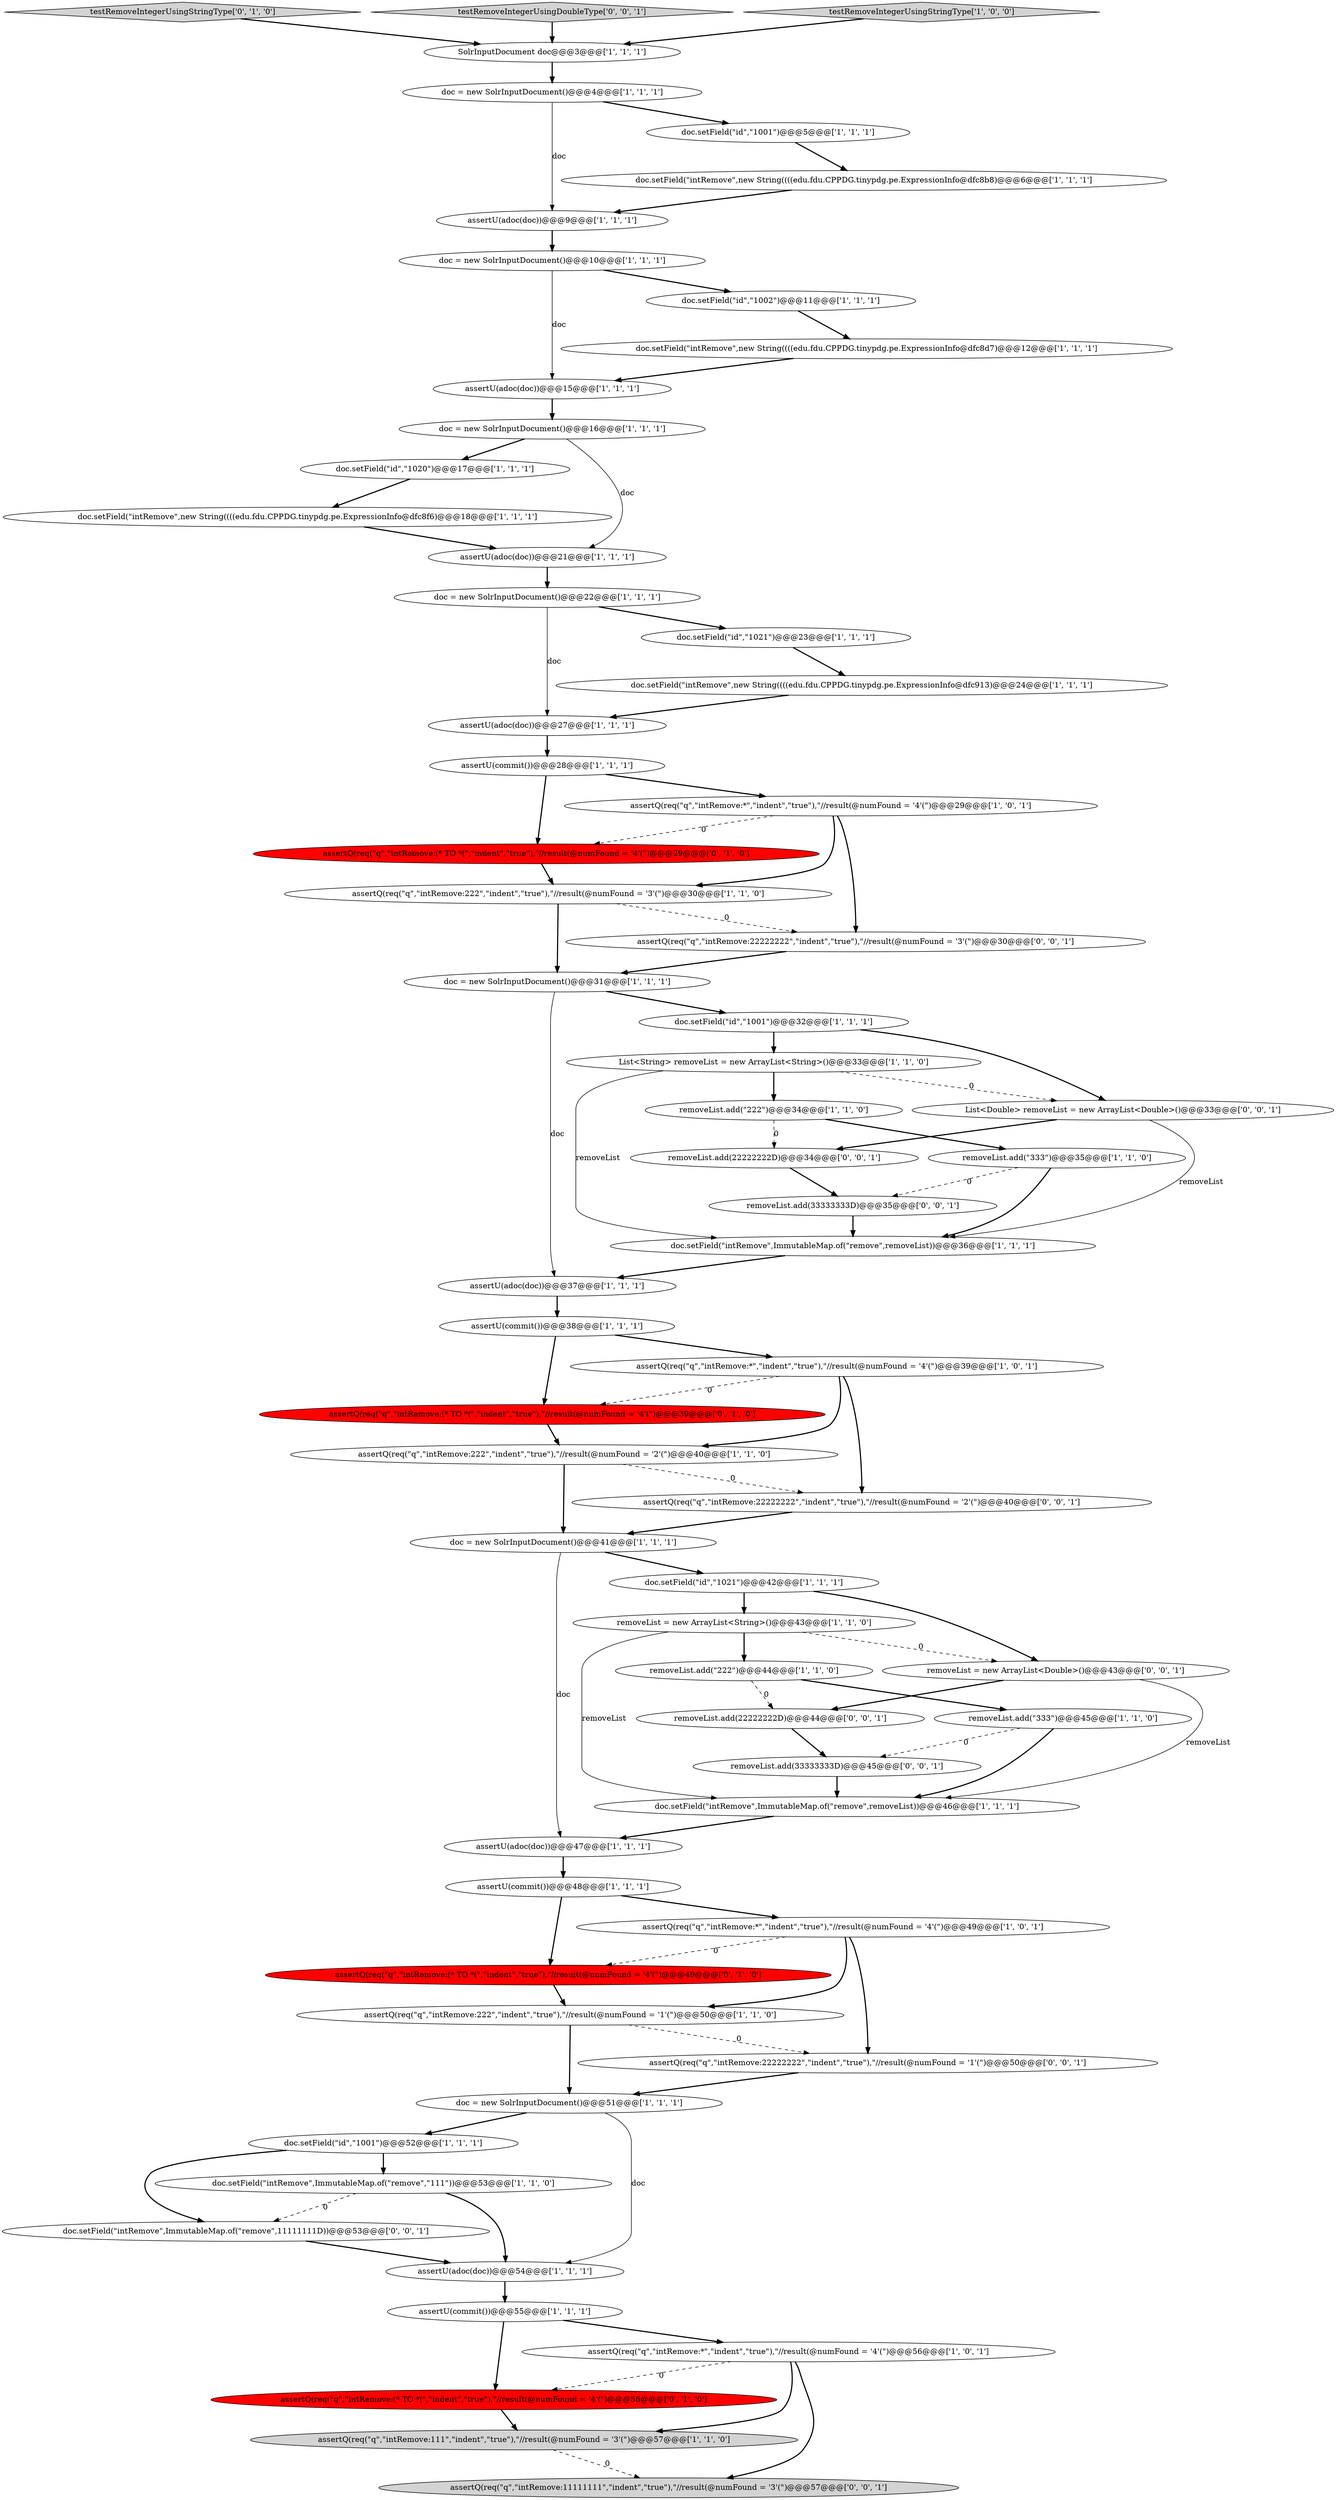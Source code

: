 digraph {
59 [style = filled, label = "removeList.add(22222222D)@@@44@@@['0', '0', '1']", fillcolor = white, shape = ellipse image = "AAA0AAABBB3BBB"];
41 [style = filled, label = "removeList.add(\"333\")@@@45@@@['1', '1', '0']", fillcolor = white, shape = ellipse image = "AAA0AAABBB1BBB"];
16 [style = filled, label = "doc = new SolrInputDocument()@@@41@@@['1', '1', '1']", fillcolor = white, shape = ellipse image = "AAA0AAABBB1BBB"];
60 [style = filled, label = "assertQ(req(\"q\",\"intRemove:22222222\",\"indent\",\"true\"),\"//result(@numFound = '2'(\")@@@40@@@['0', '0', '1']", fillcolor = white, shape = ellipse image = "AAA0AAABBB3BBB"];
63 [style = filled, label = "doc.setField(\"intRemove\",ImmutableMap.of(\"remove\",11111111D))@@@53@@@['0', '0', '1']", fillcolor = white, shape = ellipse image = "AAA0AAABBB3BBB"];
3 [style = filled, label = "assertQ(req(\"q\",\"intRemove:222\",\"indent\",\"true\"),\"//result(@numFound = '1'(\")@@@50@@@['1', '1', '0']", fillcolor = white, shape = ellipse image = "AAA0AAABBB1BBB"];
9 [style = filled, label = "doc.setField(\"id\",\"1020\")@@@17@@@['1', '1', '1']", fillcolor = white, shape = ellipse image = "AAA0AAABBB1BBB"];
32 [style = filled, label = "doc = new SolrInputDocument()@@@51@@@['1', '1', '1']", fillcolor = white, shape = ellipse image = "AAA0AAABBB1BBB"];
49 [style = filled, label = "assertQ(req(\"q\",\"intRemove:(* TO *(\",\"indent\",\"true\"),\"//result(@numFound = '4'(\")@@@29@@@['0', '1', '0']", fillcolor = red, shape = ellipse image = "AAA1AAABBB2BBB"];
12 [style = filled, label = "doc = new SolrInputDocument()@@@4@@@['1', '1', '1']", fillcolor = white, shape = ellipse image = "AAA0AAABBB1BBB"];
7 [style = filled, label = "assertQ(req(\"q\",\"intRemove:222\",\"indent\",\"true\"),\"//result(@numFound = '3'(\")@@@30@@@['1', '1', '0']", fillcolor = white, shape = ellipse image = "AAA0AAABBB1BBB"];
38 [style = filled, label = "doc = new SolrInputDocument()@@@10@@@['1', '1', '1']", fillcolor = white, shape = ellipse image = "AAA0AAABBB1BBB"];
39 [style = filled, label = "assertU(commit())@@@48@@@['1', '1', '1']", fillcolor = white, shape = ellipse image = "AAA0AAABBB1BBB"];
48 [style = filled, label = "assertQ(req(\"q\",\"intRemove:(* TO *(\",\"indent\",\"true\"),\"//result(@numFound = '4'(\")@@@49@@@['0', '1', '0']", fillcolor = red, shape = ellipse image = "AAA1AAABBB2BBB"];
17 [style = filled, label = "List<String> removeList = new ArrayList<String>()@@@33@@@['1', '1', '0']", fillcolor = white, shape = ellipse image = "AAA0AAABBB1BBB"];
53 [style = filled, label = "removeList = new ArrayList<Double>()@@@43@@@['0', '0', '1']", fillcolor = white, shape = ellipse image = "AAA0AAABBB3BBB"];
46 [style = filled, label = "assertU(adoc(doc))@@@9@@@['1', '1', '1']", fillcolor = white, shape = ellipse image = "AAA0AAABBB1BBB"];
64 [style = filled, label = "removeList.add(22222222D)@@@34@@@['0', '0', '1']", fillcolor = white, shape = ellipse image = "AAA0AAABBB3BBB"];
50 [style = filled, label = "assertQ(req(\"q\",\"intRemove:(* TO *(\",\"indent\",\"true\"),\"//result(@numFound = '4'(\")@@@39@@@['0', '1', '0']", fillcolor = red, shape = ellipse image = "AAA1AAABBB2BBB"];
8 [style = filled, label = "doc = new SolrInputDocument()@@@31@@@['1', '1', '1']", fillcolor = white, shape = ellipse image = "AAA0AAABBB1BBB"];
13 [style = filled, label = "doc.setField(\"intRemove\",new String((((edu.fdu.CPPDG.tinypdg.pe.ExpressionInfo@dfc8f6)@@@18@@@['1', '1', '1']", fillcolor = white, shape = ellipse image = "AAA0AAABBB1BBB"];
42 [style = filled, label = "assertQ(req(\"q\",\"intRemove:111\",\"indent\",\"true\"),\"//result(@numFound = '3'(\")@@@57@@@['1', '1', '0']", fillcolor = lightgray, shape = ellipse image = "AAA0AAABBB1BBB"];
14 [style = filled, label = "doc = new SolrInputDocument()@@@16@@@['1', '1', '1']", fillcolor = white, shape = ellipse image = "AAA0AAABBB1BBB"];
4 [style = filled, label = "assertQ(req(\"q\",\"intRemove:*\",\"indent\",\"true\"),\"//result(@numFound = '4'(\")@@@29@@@['1', '0', '1']", fillcolor = white, shape = ellipse image = "AAA0AAABBB1BBB"];
1 [style = filled, label = "doc.setField(\"intRemove\",ImmutableMap.of(\"remove\",removeList))@@@46@@@['1', '1', '1']", fillcolor = white, shape = ellipse image = "AAA0AAABBB1BBB"];
36 [style = filled, label = "removeList.add(\"222\")@@@44@@@['1', '1', '0']", fillcolor = white, shape = ellipse image = "AAA0AAABBB1BBB"];
0 [style = filled, label = "assertU(adoc(doc))@@@21@@@['1', '1', '1']", fillcolor = white, shape = ellipse image = "AAA0AAABBB1BBB"];
29 [style = filled, label = "assertQ(req(\"q\",\"intRemove:*\",\"indent\",\"true\"),\"//result(@numFound = '4'(\")@@@49@@@['1', '0', '1']", fillcolor = white, shape = ellipse image = "AAA0AAABBB1BBB"];
35 [style = filled, label = "doc.setField(\"id\",\"1021\")@@@23@@@['1', '1', '1']", fillcolor = white, shape = ellipse image = "AAA0AAABBB1BBB"];
61 [style = filled, label = "removeList.add(33333333D)@@@45@@@['0', '0', '1']", fillcolor = white, shape = ellipse image = "AAA0AAABBB3BBB"];
6 [style = filled, label = "doc.setField(\"id\",\"1002\")@@@11@@@['1', '1', '1']", fillcolor = white, shape = ellipse image = "AAA0AAABBB1BBB"];
22 [style = filled, label = "assertU(adoc(doc))@@@15@@@['1', '1', '1']", fillcolor = white, shape = ellipse image = "AAA0AAABBB1BBB"];
37 [style = filled, label = "doc.setField(\"intRemove\",new String((((edu.fdu.CPPDG.tinypdg.pe.ExpressionInfo@dfc8b8)@@@6@@@['1', '1', '1']", fillcolor = white, shape = ellipse image = "AAA0AAABBB1BBB"];
51 [style = filled, label = "testRemoveIntegerUsingStringType['0', '1', '0']", fillcolor = lightgray, shape = diamond image = "AAA0AAABBB2BBB"];
58 [style = filled, label = "testRemoveIntegerUsingDoubleType['0', '0', '1']", fillcolor = lightgray, shape = diamond image = "AAA0AAABBB3BBB"];
54 [style = filled, label = "assertQ(req(\"q\",\"intRemove:22222222\",\"indent\",\"true\"),\"//result(@numFound = '1'(\")@@@50@@@['0', '0', '1']", fillcolor = white, shape = ellipse image = "AAA0AAABBB3BBB"];
30 [style = filled, label = "assertU(commit())@@@55@@@['1', '1', '1']", fillcolor = white, shape = ellipse image = "AAA0AAABBB1BBB"];
26 [style = filled, label = "SolrInputDocument doc@@@3@@@['1', '1', '1']", fillcolor = white, shape = ellipse image = "AAA0AAABBB1BBB"];
62 [style = filled, label = "List<Double> removeList = new ArrayList<Double>()@@@33@@@['0', '0', '1']", fillcolor = white, shape = ellipse image = "AAA0AAABBB3BBB"];
55 [style = filled, label = "removeList.add(33333333D)@@@35@@@['0', '0', '1']", fillcolor = white, shape = ellipse image = "AAA0AAABBB3BBB"];
34 [style = filled, label = "doc.setField(\"id\",\"1001\")@@@5@@@['1', '1', '1']", fillcolor = white, shape = ellipse image = "AAA0AAABBB1BBB"];
10 [style = filled, label = "doc = new SolrInputDocument()@@@22@@@['1', '1', '1']", fillcolor = white, shape = ellipse image = "AAA0AAABBB1BBB"];
21 [style = filled, label = "assertQ(req(\"q\",\"intRemove:*\",\"indent\",\"true\"),\"//result(@numFound = '4'(\")@@@39@@@['1', '0', '1']", fillcolor = white, shape = ellipse image = "AAA0AAABBB1BBB"];
2 [style = filled, label = "assertQ(req(\"q\",\"intRemove:222\",\"indent\",\"true\"),\"//result(@numFound = '2'(\")@@@40@@@['1', '1', '0']", fillcolor = white, shape = ellipse image = "AAA0AAABBB1BBB"];
44 [style = filled, label = "assertU(adoc(doc))@@@27@@@['1', '1', '1']", fillcolor = white, shape = ellipse image = "AAA0AAABBB1BBB"];
43 [style = filled, label = "doc.setField(\"intRemove\",new String((((edu.fdu.CPPDG.tinypdg.pe.ExpressionInfo@dfc8d7)@@@12@@@['1', '1', '1']", fillcolor = white, shape = ellipse image = "AAA0AAABBB1BBB"];
20 [style = filled, label = "doc.setField(\"id\",\"1001\")@@@32@@@['1', '1', '1']", fillcolor = white, shape = ellipse image = "AAA0AAABBB1BBB"];
28 [style = filled, label = "removeList.add(\"333\")@@@35@@@['1', '1', '0']", fillcolor = white, shape = ellipse image = "AAA0AAABBB1BBB"];
18 [style = filled, label = "assertU(adoc(doc))@@@54@@@['1', '1', '1']", fillcolor = white, shape = ellipse image = "AAA0AAABBB1BBB"];
56 [style = filled, label = "assertQ(req(\"q\",\"intRemove:11111111\",\"indent\",\"true\"),\"//result(@numFound = '3'(\")@@@57@@@['0', '0', '1']", fillcolor = lightgray, shape = ellipse image = "AAA0AAABBB3BBB"];
40 [style = filled, label = "assertU(commit())@@@38@@@['1', '1', '1']", fillcolor = white, shape = ellipse image = "AAA0AAABBB1BBB"];
25 [style = filled, label = "removeList = new ArrayList<String>()@@@43@@@['1', '1', '0']", fillcolor = white, shape = ellipse image = "AAA0AAABBB1BBB"];
24 [style = filled, label = "assertU(adoc(doc))@@@37@@@['1', '1', '1']", fillcolor = white, shape = ellipse image = "AAA0AAABBB1BBB"];
11 [style = filled, label = "testRemoveIntegerUsingStringType['1', '0', '0']", fillcolor = lightgray, shape = diamond image = "AAA0AAABBB1BBB"];
19 [style = filled, label = "doc.setField(\"id\",\"1021\")@@@42@@@['1', '1', '1']", fillcolor = white, shape = ellipse image = "AAA0AAABBB1BBB"];
57 [style = filled, label = "assertQ(req(\"q\",\"intRemove:22222222\",\"indent\",\"true\"),\"//result(@numFound = '3'(\")@@@30@@@['0', '0', '1']", fillcolor = white, shape = ellipse image = "AAA0AAABBB3BBB"];
27 [style = filled, label = "assertU(commit())@@@28@@@['1', '1', '1']", fillcolor = white, shape = ellipse image = "AAA0AAABBB1BBB"];
31 [style = filled, label = "doc.setField(\"intRemove\",ImmutableMap.of(\"remove\",\"111\"))@@@53@@@['1', '1', '0']", fillcolor = white, shape = ellipse image = "AAA0AAABBB1BBB"];
45 [style = filled, label = "assertU(adoc(doc))@@@47@@@['1', '1', '1']", fillcolor = white, shape = ellipse image = "AAA0AAABBB1BBB"];
5 [style = filled, label = "doc.setField(\"intRemove\",ImmutableMap.of(\"remove\",removeList))@@@36@@@['1', '1', '1']", fillcolor = white, shape = ellipse image = "AAA0AAABBB1BBB"];
33 [style = filled, label = "doc.setField(\"id\",\"1001\")@@@52@@@['1', '1', '1']", fillcolor = white, shape = ellipse image = "AAA0AAABBB1BBB"];
47 [style = filled, label = "removeList.add(\"222\")@@@34@@@['1', '1', '0']", fillcolor = white, shape = ellipse image = "AAA0AAABBB1BBB"];
23 [style = filled, label = "assertQ(req(\"q\",\"intRemove:*\",\"indent\",\"true\"),\"//result(@numFound = '4'(\")@@@56@@@['1', '0', '1']", fillcolor = white, shape = ellipse image = "AAA0AAABBB1BBB"];
52 [style = filled, label = "assertQ(req(\"q\",\"intRemove:(* TO *(\",\"indent\",\"true\"),\"//result(@numFound = '4'(\")@@@56@@@['0', '1', '0']", fillcolor = red, shape = ellipse image = "AAA1AAABBB2BBB"];
15 [style = filled, label = "doc.setField(\"intRemove\",new String((((edu.fdu.CPPDG.tinypdg.pe.ExpressionInfo@dfc913)@@@24@@@['1', '1', '1']", fillcolor = white, shape = ellipse image = "AAA0AAABBB1BBB"];
21->50 [style = dashed, label="0"];
6->43 [style = bold, label=""];
48->3 [style = bold, label=""];
31->63 [style = dashed, label="0"];
30->52 [style = bold, label=""];
53->1 [style = solid, label="removeList"];
57->8 [style = bold, label=""];
10->35 [style = bold, label=""];
18->30 [style = bold, label=""];
50->2 [style = bold, label=""];
7->8 [style = bold, label=""];
27->49 [style = bold, label=""];
59->61 [style = bold, label=""];
33->63 [style = bold, label=""];
21->2 [style = bold, label=""];
8->24 [style = solid, label="doc"];
23->52 [style = dashed, label="0"];
26->12 [style = bold, label=""];
8->20 [style = bold, label=""];
17->62 [style = dashed, label="0"];
2->60 [style = dashed, label="0"];
51->26 [style = bold, label=""];
32->18 [style = solid, label="doc"];
20->62 [style = bold, label=""];
14->9 [style = bold, label=""];
36->59 [style = dashed, label="0"];
39->29 [style = bold, label=""];
2->16 [style = bold, label=""];
3->54 [style = dashed, label="0"];
46->38 [style = bold, label=""];
40->50 [style = bold, label=""];
28->5 [style = bold, label=""];
36->41 [style = bold, label=""];
63->18 [style = bold, label=""];
14->0 [style = solid, label="doc"];
60->16 [style = bold, label=""];
25->36 [style = bold, label=""];
61->1 [style = bold, label=""];
47->28 [style = bold, label=""];
41->61 [style = dashed, label="0"];
4->49 [style = dashed, label="0"];
24->40 [style = bold, label=""];
55->5 [style = bold, label=""];
16->19 [style = bold, label=""];
16->45 [style = solid, label="doc"];
19->25 [style = bold, label=""];
38->6 [style = bold, label=""];
52->42 [style = bold, label=""];
7->57 [style = dashed, label="0"];
37->46 [style = bold, label=""];
43->22 [style = bold, label=""];
42->56 [style = dashed, label="0"];
21->60 [style = bold, label=""];
22->14 [style = bold, label=""];
25->1 [style = solid, label="removeList"];
1->45 [style = bold, label=""];
17->5 [style = solid, label="removeList"];
28->55 [style = dashed, label="0"];
40->21 [style = bold, label=""];
62->5 [style = solid, label="removeList"];
11->26 [style = bold, label=""];
13->0 [style = bold, label=""];
47->64 [style = dashed, label="0"];
35->15 [style = bold, label=""];
4->57 [style = bold, label=""];
64->55 [style = bold, label=""];
25->53 [style = dashed, label="0"];
15->44 [style = bold, label=""];
29->54 [style = bold, label=""];
32->33 [style = bold, label=""];
4->7 [style = bold, label=""];
29->48 [style = dashed, label="0"];
23->42 [style = bold, label=""];
19->53 [style = bold, label=""];
5->24 [style = bold, label=""];
38->22 [style = solid, label="doc"];
49->7 [style = bold, label=""];
58->26 [style = bold, label=""];
45->39 [style = bold, label=""];
23->56 [style = bold, label=""];
39->48 [style = bold, label=""];
20->17 [style = bold, label=""];
10->44 [style = solid, label="doc"];
17->47 [style = bold, label=""];
29->3 [style = bold, label=""];
30->23 [style = bold, label=""];
31->18 [style = bold, label=""];
12->34 [style = bold, label=""];
62->64 [style = bold, label=""];
41->1 [style = bold, label=""];
27->4 [style = bold, label=""];
0->10 [style = bold, label=""];
53->59 [style = bold, label=""];
34->37 [style = bold, label=""];
12->46 [style = solid, label="doc"];
33->31 [style = bold, label=""];
54->32 [style = bold, label=""];
44->27 [style = bold, label=""];
3->32 [style = bold, label=""];
9->13 [style = bold, label=""];
}
